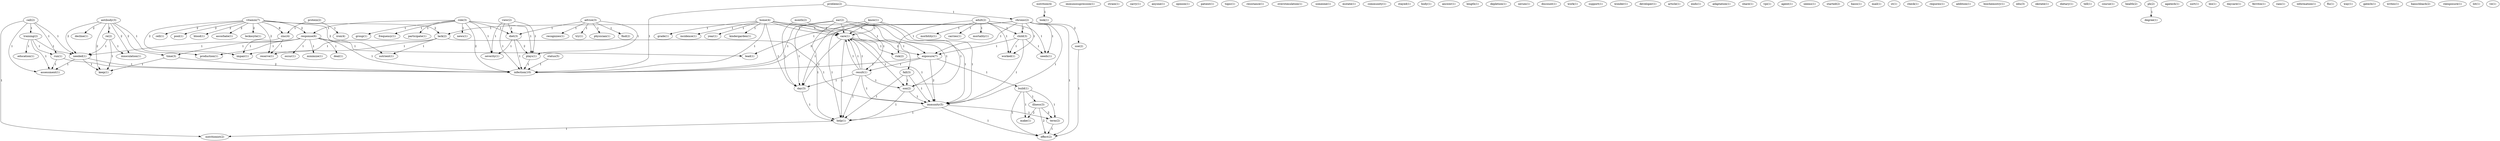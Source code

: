 digraph G {
  home [ label="home(4)" ];
  grade [ label="grade(1)" ];
  fall [ label="fall(3)" ];
  incidence [ label="incidence(1)" ];
  care [ label="care(4)" ];
  exposure [ label="exposure(7)" ];
  day [ label="day(3)" ];
  care [ label="care(1)" ];
  year [ label="year(1)" ];
  infection [ label="infection(10)" ];
  kindergarden [ label="kindergarden(1)" ];
  antibody [ label="antibody(3)" ];
  production [ label="production(1)" ];
  decline [ label="decline(1)" ];
  re [ label="re(2)" ];
  innoculation [ label="innoculation(1)" ];
  needed [ label="needed(1)" ];
  time [ label="time(3)" ];
  keep [ label="keep(1)" ];
  nutrition [ label="nutrition(4)" ];
  look [ label="look(1)" ];
  immunosupression [ label="immunosupression(1)" ];
  vitamin [ label="vitamin(7)" ];
  leckocyte [ label="leckocyte(1)" ];
  cell [ label="cell(1)" ];
  response [ label="response(6)" ];
  pool [ label="pool(1)" ];
  lack [ label="lack(2)" ];
  blood [ label="blood(1)" ];
  nutrient [ label="nutrient(1)" ];
  ascorbate [ label="ascorbate(1)" ];
  zinc [ label="zinc(4)" ];
  impair [ label="impair(1)" ];
  reserve [ label="reserve(1)" ];
  strain [ label="strain(1)" ];
  carry [ label="carry(1)" ];
  problem [ label="problem(2)" ];
  chronic [ label="chronic(2)" ];
  anyone [ label="anyone(1)" ];
  opinion [ label="opinion(1)" ];
  protein [ label="protein(2)" ];
  iron [ label="iron(4)" ];
  patient [ label="patient(1)" ];
  topic [ label="topic(1)" ];
  resistance [ label="resistance(1)" ];
  overstimulation [ label="overstimulation(1)" ];
  someone [ label="someone(1)" ];
  mutate [ label="mutate(1)" ];
  community [ label="community(1)" ];
  role [ label="role(3)" ];
  frequency [ label="frequency(1)" ];
  participate [ label="participate(1)" ];
  news [ label="news(1)" ];
  diet [ label="diet(3)" ];
  severity [ label="severity(1)" ];
  plays [ label="plays(1)" ];
  group [ label="group(1)" ];
  stayed [ label="stayed(1)" ];
  body [ label="body(1)" ];
  answer [ label="answer(1)" ];
  length [ label="length(1)" ];
  depletion [ label="depletion(1)" ];
  serum [ label="serum(1)" ];
  deal [ label="deal(1)" ];
  occur [ label="occur(1)" ];
  lead [ label="lead(1)" ];
  minimize [ label="minimize(1)" ];
  discount [ label="discount(1)" ];
  help [ label="help(1)" ];
  nutritionist [ label="nutritionist(2)" ];
  work [ label="work(1)" ];
  support [ label="support(1)" ];
  adult [ label="adult(2)" ];
  carries [ label="carries(1)" ];
  mortality [ label="mortality(1)" ];
  morbitity [ label="morbitity(1)" ];
  risk [ label="risk(2)" ];
  child [ label="child(3)" ];
  worked [ label="worked(1)" ];
  needs [ label="needs(1)" ];
  wonder [ label="wonder(1)" ];
  developer [ label="developer(1)" ];
  article [ label="article(1)" ];
  view [ label="view(2)" ];
  ends [ label="ends(1)" ];
  son [ label="son(2)" ];
  immunity [ label="immunity(5)" ];
  help [ label="help(1)" ];
  adaptation [ label="adaptation(1)" ];
  call [ label="call(2)" ];
  training [ label="training(2)" ];
  run [ label="run(1)" ];
  assessment [ label="assessment(1)" ];
  know [ label="know(1)" ];
  build [ label="build(2)" ];
  illness [ label="illness(3)" ];
  make [ label="make(1)" ];
  term [ label="term(2)" ];
  effect [ label="effect(2)" ];
  share [ label="share(1)" ];
  vpi [ label="vpi(1)" ];
  result [ label="result(1)" ];
  agent [ label="agent(1)" ];
  ear [ label="ear(2)" ];
  result [ label="result(1)" ];
  education [ label="education(1)" ];
  advice [ label="advice(3)" ];
  recognizes [ label="recognizes(1)" ];
  try [ label="try(1)" ];
  physician [ label="physician(1)" ];
  find [ label="find(2)" ];
  use [ label="use(2)" ];
  seems [ label="seems(1)" ];
  started [ label="started(2)" ];
  basis [ label="basis(1)" ];
  mail [ label="mail(1)" ];
  st [ label="st(1)" ];
  check [ label="check(1)" ];
  requires [ label="requires(1)" ];
  addition [ label="addition(1)" ];
  biochemistry [ label="biochemistry(1)" ];
  edu [ label="edu(3)" ];
  okstate [ label="okstate(1)" ];
  dietary [ label="dietary(1)" ];
  month [ label="month(2)" ];
  tell [ label="tell(1)" ];
  course [ label="course(1)" ];
  build [ label="build(1)" ];
  health [ label="health(2)" ];
  ph [ label="ph(2)" ];
  degree [ label="degree(1)" ];
  agatech [ label="agatech(1)" ];
  sort [ label="sort(1)" ];
  leo [ label="leo(1)" ];
  daycare [ label="daycare(1)" ];
  ferritin [ label="ferritin(1)" ];
  ram [ label="ram(1)" ];
  information [ label="information(1)" ];
  flu [ label="flu(1)" ];
  way [ label="way(1)" ];
  status [ label="status(5)" ];
  gatech [ label="gatech(1)" ];
  writes [ label="writes(1)" ];
  banschbach [ label="banschbach(2)" ];
  reexposure [ label="reexposure(1)" ];
  lot [ label="lot(1)" ];
  ve [ label="ve(1)" ];
  home -> grade [ label="1" ];
  home -> fall [ label="1" ];
  home -> incidence [ label="1" ];
  home -> care [ label="1" ];
  home -> exposure [ label="1" ];
  home -> day [ label="1" ];
  home -> care [ label="1" ];
  home -> year [ label="1" ];
  home -> infection [ label="1" ];
  home -> kindergarden [ label="1" ];
  antibody -> production [ label="1" ];
  antibody -> decline [ label="2" ];
  antibody -> re [ label="2" ];
  antibody -> innoculation [ label="2" ];
  antibody -> needed [ label="2" ];
  antibody -> time [ label="2" ];
  antibody -> keep [ label="2" ];
  nutrition -> look [ label="1" ];
  vitamin -> leckocyte [ label="2" ];
  vitamin -> cell [ label="2" ];
  vitamin -> response [ label="2" ];
  vitamin -> pool [ label="2" ];
  vitamin -> lack [ label="2" ];
  vitamin -> blood [ label="2" ];
  vitamin -> nutrient [ label="2" ];
  vitamin -> ascorbate [ label="2" ];
  vitamin -> zinc [ label="6" ];
  vitamin -> impair [ label="2" ];
  vitamin -> reserve [ label="2" ];
  problem -> chronic [ label="1" ];
  problem -> infection [ label="1" ];
  protein -> zinc [ label="1" ];
  protein -> iron [ label="1" ];
  role -> response [ label="1" ];
  role -> frequency [ label="1" ];
  role -> participate [ label="1" ];
  role -> news [ label="1" ];
  role -> diet [ label="1" ];
  role -> severity [ label="1" ];
  role -> plays [ label="1" ];
  role -> group [ label="1" ];
  role -> infection [ label="2" ];
  response -> production [ label="1" ];
  response -> deal [ label="1" ];
  response -> occur [ label="1" ];
  response -> lead [ label="1" ];
  response -> minimize [ label="1" ];
  response -> needed [ label="1" ];
  response -> time [ label="1" ];
  response -> infection [ label="1" ];
  help -> nutritionist [ label="1" ];
  adult -> carries [ label="1" ];
  adult -> mortality [ label="1" ];
  adult -> morbitity [ label="1" ];
  adult -> risk [ label="1" ];
  adult -> child [ label="1" ];
  adult -> worked [ label="1" ];
  adult -> needs [ label="1" ];
  view -> diet [ label="1" ];
  view -> severity [ label="1" ];
  view -> plays [ label="1" ];
  view -> infection [ label="1" ];
  fall -> son [ label="1" ];
  fall -> immunity [ label="1" ];
  fall -> help [ label="1" ];
  call -> nutritionist [ label="1" ];
  call -> training [ label="1" ];
  call -> run [ label="1" ];
  call -> needed [ label="1" ];
  call -> assessment [ label="1" ];
  know -> care [ label="1" ];
  know -> son [ label="1" ];
  know -> immunity [ label="1" ];
  know -> day [ label="1" ];
  know -> help [ label="1" ];
  know -> care [ label="1" ];
  build -> illness [ label="1" ];
  build -> make [ label="1" ];
  build -> term [ label="1" ];
  build -> effect [ label="1" ];
  result -> care [ label="1" ];
  result -> son [ label="1" ];
  result -> immunity [ label="1" ];
  result -> day [ label="1" ];
  result -> help [ label="1" ];
  result -> care [ label="1" ];
  care -> son [ label="1" ];
  care -> risk [ label="1" ];
  care -> exposure [ label="1" ];
  care -> immunity [ label="1" ];
  care -> day [ label="2" ];
  care -> help [ label="1" ];
  ear -> son [ label="1" ];
  ear -> immunity [ label="1" ];
  ear -> day [ label="1" ];
  ear -> help [ label="1" ];
  ear -> result [ label="1" ];
  ear -> care [ label="1" ];
  ear -> infection [ label="1" ];
  training -> education [ label="1" ];
  training -> run [ label="1" ];
  training -> needed [ label="1" ];
  training -> assessment [ label="1" ];
  advice -> diet [ label="1" ];
  advice -> plays [ label="1" ];
  advice -> recognizes [ label="1" ];
  advice -> try [ label="1" ];
  advice -> physician [ label="1" ];
  advice -> find [ label="1" ];
  chronic -> lack [ label="1" ];
  chronic -> child [ label="2" ];
  chronic -> exposure [ label="1" ];
  chronic -> immunity [ label="1" ];
  chronic -> use [ label="2" ];
  chronic -> effect [ label="1" ];
  chronic -> lead [ label="1" ];
  chronic -> worked [ label="1" ];
  chronic -> needs [ label="1" ];
  chronic -> infection [ label="3" ];
  lack -> nutrient [ label="1" ];
  lack -> immunity [ label="1" ];
  lack -> impair [ label="1" ];
  lack -> reserve [ label="1" ];
  son -> immunity [ label="1" ];
  son -> help [ label="1" ];
  diet -> severity [ label="1" ];
  diet -> plays [ label="2" ];
  diet -> infection [ label="1" ];
  illness -> make [ label="2" ];
  illness -> term [ label="2" ];
  illness -> effect [ label="2" ];
  month -> day [ label="1" ];
  month -> care [ label="1" ];
  child -> exposure [ label="1" ];
  child -> immunity [ label="1" ];
  child -> worked [ label="1" ];
  child -> needs [ label="1" ];
  re -> innoculation [ label="1" ];
  re -> needed [ label="1" ];
  re -> keep [ label="1" ];
  exposure -> immunity [ label="2" ];
  exposure -> result [ label="1" ];
  exposure -> build [ label="1" ];
  exposure -> infection [ label="1" ];
  ph -> degree [ label="1" ];
  immunity -> term [ label="1" ];
  immunity -> effect [ label="1" ];
  immunity -> help [ label="1" ];
  use -> effect [ label="1" ];
  term -> effect [ label="1" ];
  day -> help [ label="1" ];
  result -> care [ label="1" ];
  plays -> infection [ label="1" ];
  zinc -> impair [ label="1" ];
  zinc -> reserve [ label="1" ];
  status -> infection [ label="1" ];
  run -> infection [ label="1" ];
  run -> assessment [ label="1" ];
  needed -> infection [ label="1" ];
  needed -> assessment [ label="1" ];
  needed -> keep [ label="1" ];
  time -> infection [ label="2" ];
  time -> keep [ label="1" ];
}
